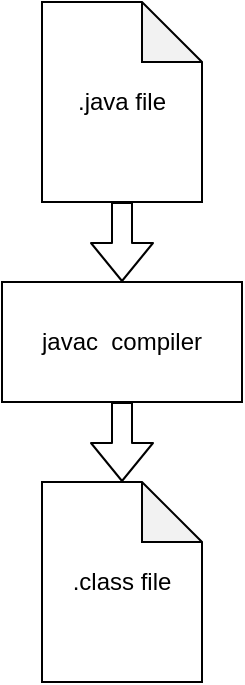 <mxfile version="13.3.1" type="github"><diagram id="zNLho_T4QUirdfvsFLdx" name="Page-1"><mxGraphModel dx="1070" dy="563" grid="1" gridSize="10" guides="1" tooltips="1" connect="1" arrows="1" fold="1" page="1" pageScale="1" pageWidth="827" pageHeight="1169" math="0" shadow="0"><root><mxCell id="0"/><mxCell id="1" parent="0"/><mxCell id="iV7UanltY4hmVquvAadF-1" value=".java file" style="shape=note;whiteSpace=wrap;html=1;backgroundOutline=1;darkOpacity=0.05;" vertex="1" parent="1"><mxGeometry x="290" y="90" width="80" height="100" as="geometry"/></mxCell><mxCell id="iV7UanltY4hmVquvAadF-2" value="" style="shape=flexArrow;endArrow=classic;html=1;exitX=0.5;exitY=1;exitDx=0;exitDy=0;exitPerimeter=0;" edge="1" parent="1" source="iV7UanltY4hmVquvAadF-1"><mxGeometry width="50" height="50" relative="1" as="geometry"><mxPoint x="390" y="320" as="sourcePoint"/><mxPoint x="330" y="230" as="targetPoint"/></mxGeometry></mxCell><mxCell id="iV7UanltY4hmVquvAadF-3" value="javac &amp;nbsp;compiler" style="rounded=0;whiteSpace=wrap;html=1;" vertex="1" parent="1"><mxGeometry x="270" y="230" width="120" height="60" as="geometry"/></mxCell><mxCell id="iV7UanltY4hmVquvAadF-4" value="" style="shape=flexArrow;endArrow=classic;html=1;exitX=0.5;exitY=1;exitDx=0;exitDy=0;" edge="1" parent="1" source="iV7UanltY4hmVquvAadF-3"><mxGeometry width="50" height="50" relative="1" as="geometry"><mxPoint x="390" y="320" as="sourcePoint"/><mxPoint x="330" y="330" as="targetPoint"/></mxGeometry></mxCell><mxCell id="iV7UanltY4hmVquvAadF-5" value=".class file" style="shape=note;whiteSpace=wrap;html=1;backgroundOutline=1;darkOpacity=0.05;" vertex="1" parent="1"><mxGeometry x="290" y="330" width="80" height="100" as="geometry"/></mxCell></root></mxGraphModel></diagram></mxfile>